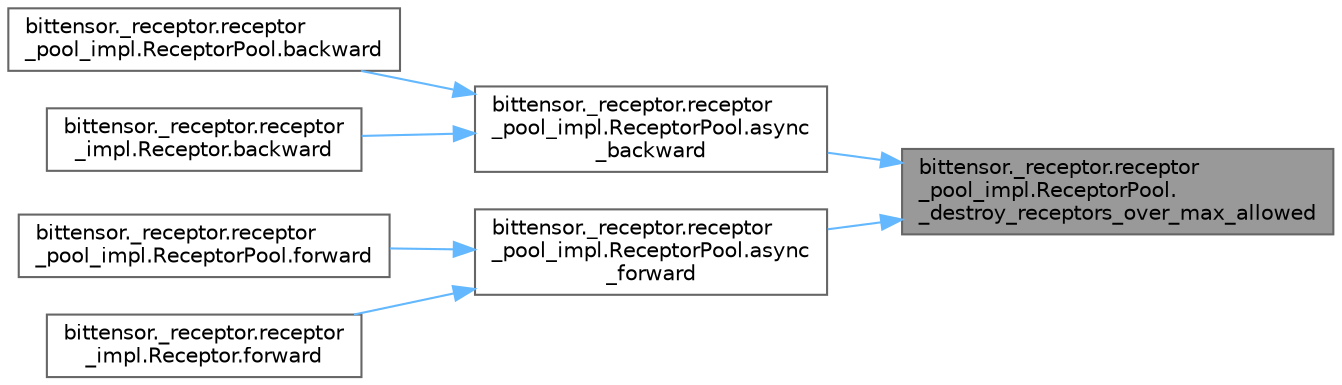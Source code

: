 digraph "bittensor._receptor.receptor_pool_impl.ReceptorPool._destroy_receptors_over_max_allowed"
{
 // LATEX_PDF_SIZE
  bgcolor="transparent";
  edge [fontname=Helvetica,fontsize=10,labelfontname=Helvetica,labelfontsize=10];
  node [fontname=Helvetica,fontsize=10,shape=box,height=0.2,width=0.4];
  rankdir="RL";
  Node1 [label="bittensor._receptor.receptor\l_pool_impl.ReceptorPool.\l_destroy_receptors_over_max_allowed",height=0.2,width=0.4,color="gray40", fillcolor="grey60", style="filled", fontcolor="black",tooltip=" "];
  Node1 -> Node2 [dir="back",color="steelblue1",style="solid"];
  Node2 [label="bittensor._receptor.receptor\l_pool_impl.ReceptorPool.async\l_backward",height=0.2,width=0.4,color="grey40", fillcolor="white", style="filled",URL="$classbittensor_1_1__receptor_1_1receptor__pool__impl_1_1_receptor_pool.html#a51d3fb10cb6f4be3d0b356db8d6abbb3",tooltip=" "];
  Node2 -> Node3 [dir="back",color="steelblue1",style="solid"];
  Node3 [label="bittensor._receptor.receptor\l_pool_impl.ReceptorPool.backward",height=0.2,width=0.4,color="grey40", fillcolor="white", style="filled",URL="$classbittensor_1_1__receptor_1_1receptor__pool__impl_1_1_receptor_pool.html#a313e28fb635ef661bfdd9bb2373b0266",tooltip=" "];
  Node2 -> Node4 [dir="back",color="steelblue1",style="solid"];
  Node4 [label="bittensor._receptor.receptor\l_impl.Receptor.backward",height=0.2,width=0.4,color="grey40", fillcolor="white", style="filled",URL="$classbittensor_1_1__receptor_1_1receptor__impl_1_1_receptor.html#a491913657ab7aa2feca1460bc623a277",tooltip=" "];
  Node1 -> Node5 [dir="back",color="steelblue1",style="solid"];
  Node5 [label="bittensor._receptor.receptor\l_pool_impl.ReceptorPool.async\l_forward",height=0.2,width=0.4,color="grey40", fillcolor="white", style="filled",URL="$classbittensor_1_1__receptor_1_1receptor__pool__impl_1_1_receptor_pool.html#a5ffe3b0110bc0e8b5b29dc1a9f0259df",tooltip=" "];
  Node5 -> Node6 [dir="back",color="steelblue1",style="solid"];
  Node6 [label="bittensor._receptor.receptor\l_pool_impl.ReceptorPool.forward",height=0.2,width=0.4,color="grey40", fillcolor="white", style="filled",URL="$classbittensor_1_1__receptor_1_1receptor__pool__impl_1_1_receptor_pool.html#aeb67555e04b59bf03f89613bf05be1d8",tooltip=" "];
  Node5 -> Node7 [dir="back",color="steelblue1",style="solid"];
  Node7 [label="bittensor._receptor.receptor\l_impl.Receptor.forward",height=0.2,width=0.4,color="grey40", fillcolor="white", style="filled",URL="$classbittensor_1_1__receptor_1_1receptor__impl_1_1_receptor.html#a9d1c0df7f4af927dccebd93dc421608d",tooltip=" "];
}
